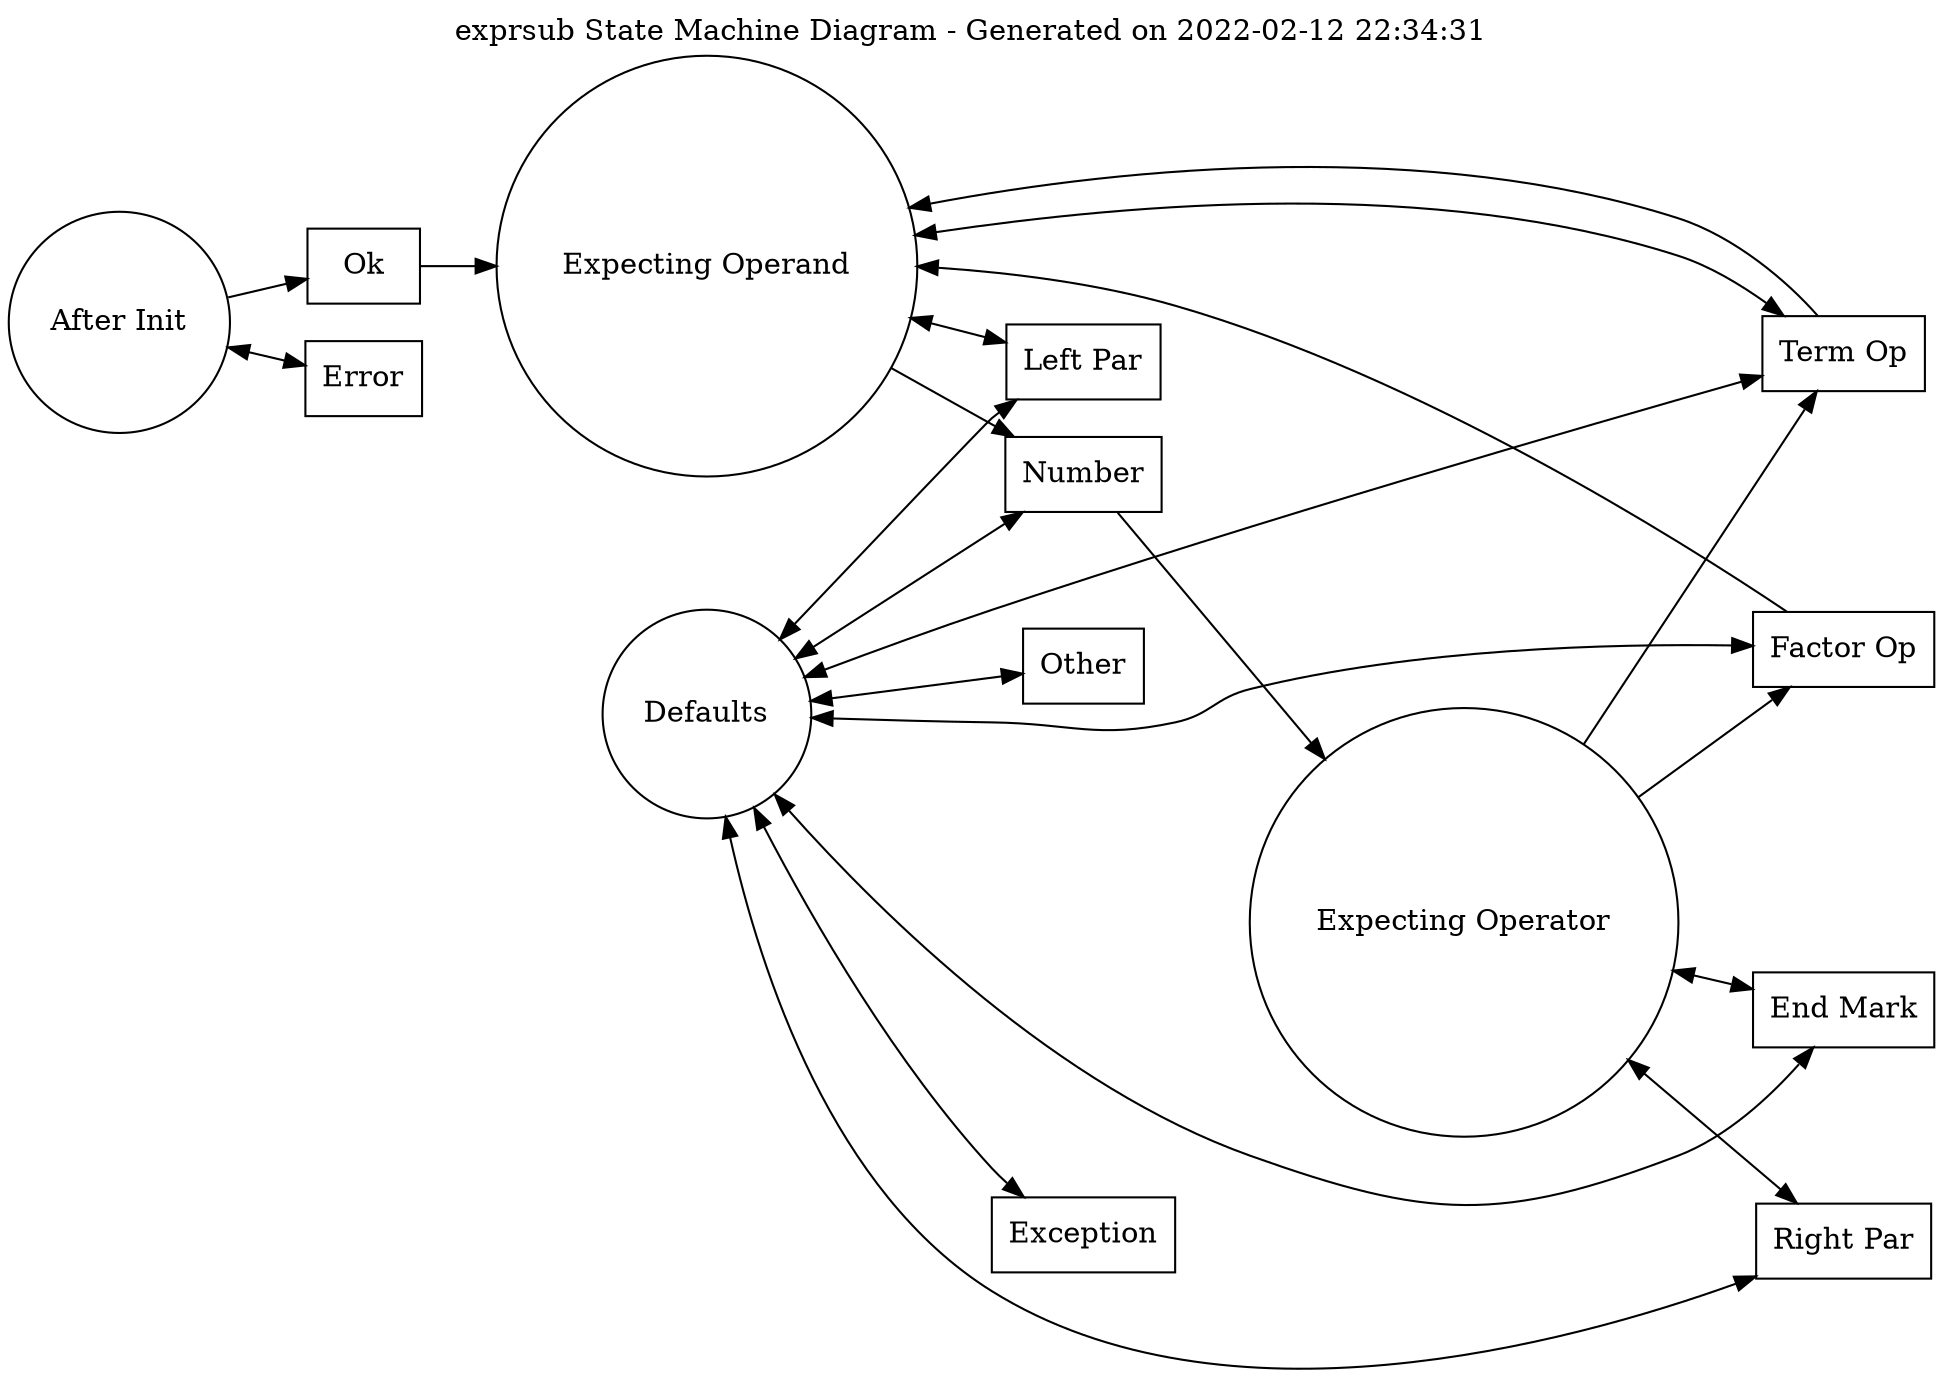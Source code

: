 digraph finite_state_machine {
rankdir=LR;
graph [ dpi = 500 ];
size="24,24";
node [shape = circle, label="After Init"] "After Init_State";
node [shape = circle, label="Expecting Operand"] "Expecting Operand_State";
node [shape = circle, label="Defaults"] "Defaults_State";
node [shape = circle, label="Expecting Operator"] "Expecting Operator_State";
node [shape = box, label="Other"] "Other_Event";
node [shape = box, label="Factor Op"] "Factor Op_Event";
node [shape = box, label="Ok"] "Ok_Event";
node [shape = box, label="End Mark"] "End Mark_Event";
node [shape = box, label="Term Op"] "Term Op_Event";
node [shape = box, label="Number"] "Number_Event";
node [shape = box, label="Error"] "Error_Event";
node [shape = box, label="Right Par"] "Right Par_Event";
node [shape = box, label="Exception"] "Exception_Event";
node [shape = box, label="Left Par"] "Left Par_Event";
edge [dir="forward"] "After Init_State" -> "Ok_Event";
edge [dir="forward"] "Ok_Event" -> "Expecting Operand_State";
edge [dir="both"] "After Init_State" -> "Error_Event";
edge [dir="both"] "Expecting Operand_State" -> "Term Op_Event";
edge [dir="forward"] "Expecting Operand_State" -> "Number_Event";
edge [dir="forward"] "Number_Event" -> "Expecting Operator_State";
edge [dir="both"] "Expecting Operand_State" -> "Left Par_Event";
edge [dir="forward"] "Expecting Operator_State" -> "Term Op_Event";
edge [dir="forward"] "Term Op_Event" -> "Expecting Operand_State";
edge [dir="forward"] "Expecting Operator_State" -> "Factor Op_Event";
edge [dir="forward"] "Factor Op_Event" -> "Expecting Operand_State";
edge [dir="both"] "Expecting Operator_State" -> "End Mark_Event";
edge [dir="both"] "Expecting Operator_State" -> "Right Par_Event";
edge [dir="both"] "Defaults_State" -> "Number_Event";
edge [dir="both"] "Defaults_State" -> "Term Op_Event";
edge [dir="both"] "Defaults_State" -> "Factor Op_Event";
edge [dir="both"] "Defaults_State" -> "End Mark_Event";
edge [dir="both"] "Defaults_State" -> "Exception_Event";
edge [dir="both"] "Defaults_State" -> "Other_Event";
edge [dir="both"] "Defaults_State" -> "Left Par_Event";
edge [dir="both"] "Defaults_State" -> "Right Par_Event";
labelloc="t";
label="exprsub State Machine Diagram - Generated on 2022-02-12 22:34:31";
}
